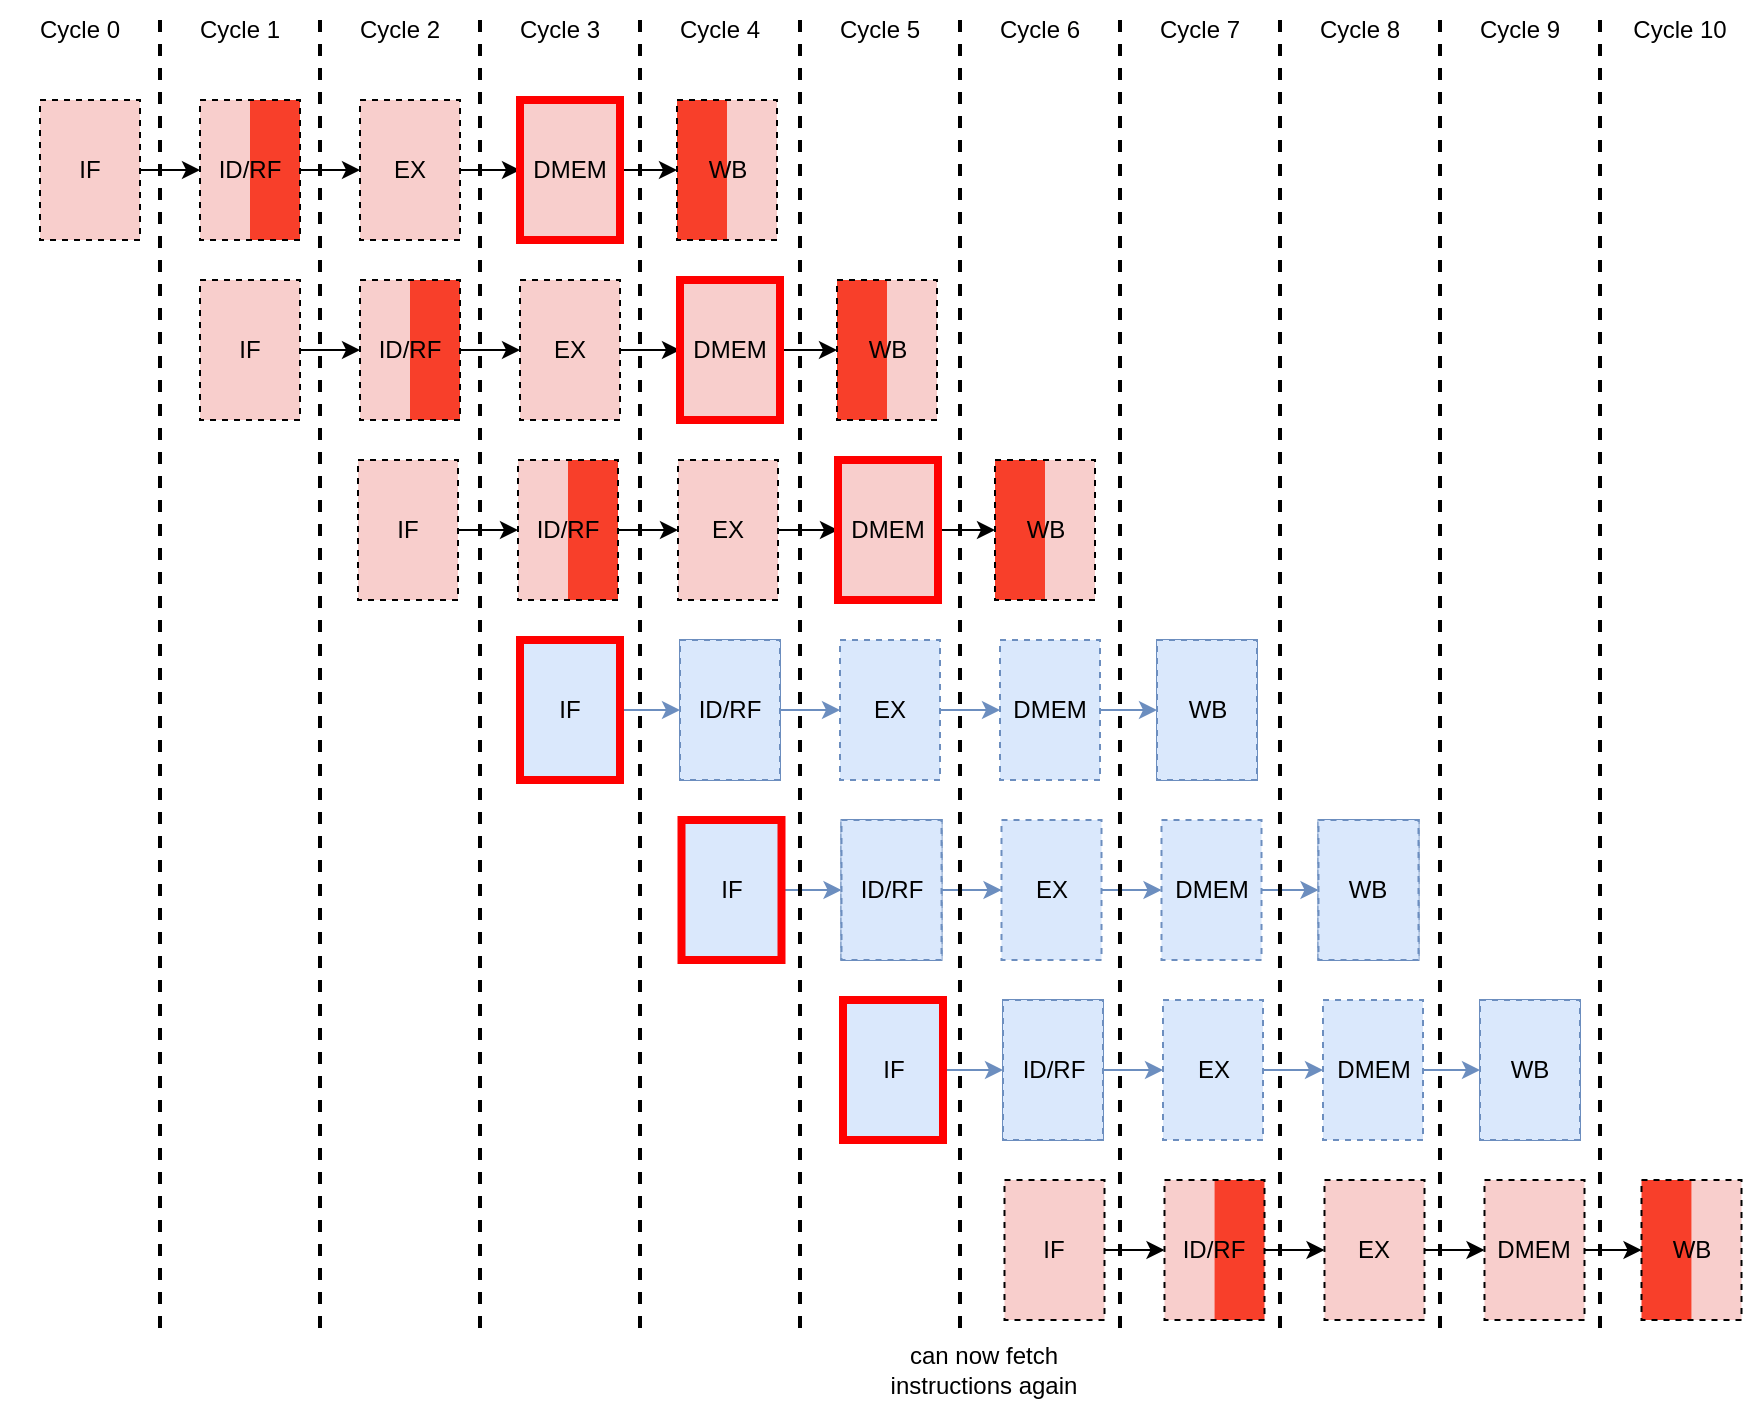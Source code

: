 <mxfile version="20.3.0" type="device"><diagram id="Cvsv8FLiek0N8izIOlki" name="Page-1"><mxGraphModel dx="1548" dy="1431" grid="1" gridSize="10" guides="1" tooltips="1" connect="1" arrows="1" fold="1" page="1" pageScale="1" pageWidth="827" pageHeight="1169" math="0" shadow="0"><root><mxCell id="0"/><mxCell id="1" parent="0"/><mxCell id="_XfR2aBLvwGpbcQNjdmt-6" style="edgeStyle=orthogonalEdgeStyle;rounded=0;orthogonalLoop=1;jettySize=auto;html=1;exitX=1;exitY=0.5;exitDx=0;exitDy=0;entryX=0;entryY=0.5;entryDx=0;entryDy=0;" edge="1" parent="1" source="_XfR2aBLvwGpbcQNjdmt-5" target="_XfR2aBLvwGpbcQNjdmt-8"><mxGeometry relative="1" as="geometry"><mxPoint x="300" y="95" as="sourcePoint"/></mxGeometry></mxCell><mxCell id="_XfR2aBLvwGpbcQNjdmt-7" style="edgeStyle=orthogonalEdgeStyle;rounded=0;orthogonalLoop=1;jettySize=auto;html=1;exitX=1;exitY=0.5;exitDx=0;exitDy=0;entryX=0;entryY=0.5;entryDx=0;entryDy=0;" edge="1" parent="1" source="_XfR2aBLvwGpbcQNjdmt-8" target="_XfR2aBLvwGpbcQNjdmt-12"><mxGeometry relative="1" as="geometry"/></mxCell><mxCell id="_XfR2aBLvwGpbcQNjdmt-8" value="EX" style="rounded=0;whiteSpace=wrap;html=1;dashed=1;fillColor=#f8cecc;strokeColor=#000000;" vertex="1" parent="1"><mxGeometry x="230" y="60" width="50" height="70" as="geometry"/></mxCell><mxCell id="_XfR2aBLvwGpbcQNjdmt-9" style="edgeStyle=orthogonalEdgeStyle;rounded=0;orthogonalLoop=1;jettySize=auto;html=1;exitX=1;exitY=0.5;exitDx=0;exitDy=0;entryX=0;entryY=0.5;entryDx=0;entryDy=0;" edge="1" parent="1" source="_XfR2aBLvwGpbcQNjdmt-10" target="_XfR2aBLvwGpbcQNjdmt-5"><mxGeometry relative="1" as="geometry"/></mxCell><mxCell id="_XfR2aBLvwGpbcQNjdmt-10" value="IF" style="rounded=0;whiteSpace=wrap;html=1;dashed=1;fillColor=#f8cecc;strokeColor=#000000;" vertex="1" parent="1"><mxGeometry x="70" y="60" width="50" height="70" as="geometry"/></mxCell><mxCell id="_XfR2aBLvwGpbcQNjdmt-11" style="edgeStyle=orthogonalEdgeStyle;rounded=0;orthogonalLoop=1;jettySize=auto;html=1;exitX=1;exitY=0.5;exitDx=0;exitDy=0;entryX=0;entryY=0.5;entryDx=0;entryDy=0;" edge="1" parent="1" source="_XfR2aBLvwGpbcQNjdmt-12" target="_XfR2aBLvwGpbcQNjdmt-14"><mxGeometry relative="1" as="geometry"/></mxCell><mxCell id="_XfR2aBLvwGpbcQNjdmt-12" value="DMEM" style="rounded=0;whiteSpace=wrap;html=1;fillColor=#f8cecc;strokeColor=#FF0000;strokeWidth=4;" vertex="1" parent="1"><mxGeometry x="310" y="60" width="50" height="70" as="geometry"/></mxCell><mxCell id="_XfR2aBLvwGpbcQNjdmt-121" value="" style="endArrow=none;dashed=1;html=1;strokeWidth=2;rounded=0;" edge="1" parent="1"><mxGeometry width="50" height="50" relative="1" as="geometry"><mxPoint x="130" y="20" as="sourcePoint"/><mxPoint x="130" y="680" as="targetPoint"/></mxGeometry></mxCell><mxCell id="_XfR2aBLvwGpbcQNjdmt-122" value="" style="group" vertex="1" connectable="0" parent="1"><mxGeometry x="150" y="60" width="50" height="70" as="geometry"/></mxCell><mxCell id="_XfR2aBLvwGpbcQNjdmt-1" value="" style="rounded=0;whiteSpace=wrap;html=1;dashed=1;strokeColor=none;fillColor=#f8cecc;" vertex="1" parent="_XfR2aBLvwGpbcQNjdmt-122"><mxGeometry width="25" height="70" as="geometry"/></mxCell><mxCell id="_XfR2aBLvwGpbcQNjdmt-2" value="" style="rounded=0;whiteSpace=wrap;html=1;dashed=1;strokeColor=none;fillColor=#F83F2A;" vertex="1" parent="_XfR2aBLvwGpbcQNjdmt-122"><mxGeometry x="25" width="25" height="70" as="geometry"/></mxCell><mxCell id="_XfR2aBLvwGpbcQNjdmt-5" value="ID/RF" style="rounded=0;whiteSpace=wrap;html=1;dashed=1;fillColor=none;strokeColor=default;" vertex="1" parent="_XfR2aBLvwGpbcQNjdmt-122"><mxGeometry width="50" height="70" as="geometry"/></mxCell><mxCell id="_XfR2aBLvwGpbcQNjdmt-123" value="" style="endArrow=none;dashed=1;html=1;strokeWidth=2;rounded=0;" edge="1" parent="1"><mxGeometry width="50" height="50" relative="1" as="geometry"><mxPoint x="210" y="20" as="sourcePoint"/><mxPoint x="210" y="680" as="targetPoint"/></mxGeometry></mxCell><mxCell id="_XfR2aBLvwGpbcQNjdmt-124" value="" style="endArrow=none;dashed=1;html=1;strokeWidth=2;rounded=0;" edge="1" parent="1"><mxGeometry width="50" height="50" relative="1" as="geometry"><mxPoint x="290" y="20" as="sourcePoint"/><mxPoint x="290" y="680" as="targetPoint"/></mxGeometry></mxCell><mxCell id="_XfR2aBLvwGpbcQNjdmt-125" value="" style="group" vertex="1" connectable="0" parent="1"><mxGeometry x="388.5" y="60" width="50" height="70" as="geometry"/></mxCell><mxCell id="_XfR2aBLvwGpbcQNjdmt-3" value="" style="rounded=0;whiteSpace=wrap;html=1;dashed=1;strokeColor=none;fillColor=#f8cecc;" vertex="1" parent="_XfR2aBLvwGpbcQNjdmt-125"><mxGeometry x="25" width="25" height="70" as="geometry"/></mxCell><mxCell id="_XfR2aBLvwGpbcQNjdmt-4" value="" style="rounded=0;whiteSpace=wrap;html=1;dashed=1;strokeColor=none;fillColor=#F83F2A;" vertex="1" parent="_XfR2aBLvwGpbcQNjdmt-125"><mxGeometry width="25" height="70" as="geometry"/></mxCell><mxCell id="_XfR2aBLvwGpbcQNjdmt-14" value="WB" style="rounded=0;whiteSpace=wrap;html=1;dashed=1;fillColor=none;strokeColor=default;" vertex="1" parent="_XfR2aBLvwGpbcQNjdmt-125"><mxGeometry width="50" height="70" as="geometry"/></mxCell><mxCell id="_XfR2aBLvwGpbcQNjdmt-126" value="" style="endArrow=none;dashed=1;html=1;strokeWidth=2;rounded=0;" edge="1" parent="1"><mxGeometry width="50" height="50" relative="1" as="geometry"><mxPoint x="370" y="20" as="sourcePoint"/><mxPoint x="370" y="680" as="targetPoint"/></mxGeometry></mxCell><mxCell id="_XfR2aBLvwGpbcQNjdmt-127" style="edgeStyle=orthogonalEdgeStyle;rounded=0;orthogonalLoop=1;jettySize=auto;html=1;exitX=1;exitY=0.5;exitDx=0;exitDy=0;entryX=0;entryY=0.5;entryDx=0;entryDy=0;" edge="1" parent="1" source="_XfR2aBLvwGpbcQNjdmt-137" target="_XfR2aBLvwGpbcQNjdmt-129"><mxGeometry relative="1" as="geometry"><mxPoint x="380" y="185" as="sourcePoint"/></mxGeometry></mxCell><mxCell id="_XfR2aBLvwGpbcQNjdmt-128" style="edgeStyle=orthogonalEdgeStyle;rounded=0;orthogonalLoop=1;jettySize=auto;html=1;exitX=1;exitY=0.5;exitDx=0;exitDy=0;entryX=0;entryY=0.5;entryDx=0;entryDy=0;" edge="1" parent="1" source="_XfR2aBLvwGpbcQNjdmt-129" target="_XfR2aBLvwGpbcQNjdmt-133"><mxGeometry relative="1" as="geometry"/></mxCell><mxCell id="_XfR2aBLvwGpbcQNjdmt-129" value="EX" style="rounded=0;whiteSpace=wrap;html=1;dashed=1;fillColor=#f8cecc;strokeColor=#000000;" vertex="1" parent="1"><mxGeometry x="310" y="150" width="50" height="70" as="geometry"/></mxCell><mxCell id="_XfR2aBLvwGpbcQNjdmt-130" style="edgeStyle=orthogonalEdgeStyle;rounded=0;orthogonalLoop=1;jettySize=auto;html=1;exitX=1;exitY=0.5;exitDx=0;exitDy=0;entryX=0;entryY=0.5;entryDx=0;entryDy=0;" edge="1" parent="1" source="_XfR2aBLvwGpbcQNjdmt-131" target="_XfR2aBLvwGpbcQNjdmt-137"><mxGeometry relative="1" as="geometry"/></mxCell><mxCell id="_XfR2aBLvwGpbcQNjdmt-131" value="IF" style="rounded=0;whiteSpace=wrap;html=1;dashed=1;fillColor=#f8cecc;strokeColor=#000000;" vertex="1" parent="1"><mxGeometry x="150" y="150" width="50" height="70" as="geometry"/></mxCell><mxCell id="_XfR2aBLvwGpbcQNjdmt-132" style="edgeStyle=orthogonalEdgeStyle;rounded=0;orthogonalLoop=1;jettySize=auto;html=1;exitX=1;exitY=0.5;exitDx=0;exitDy=0;entryX=0;entryY=0.5;entryDx=0;entryDy=0;" edge="1" parent="1" source="_XfR2aBLvwGpbcQNjdmt-133" target="_XfR2aBLvwGpbcQNjdmt-141"><mxGeometry relative="1" as="geometry"/></mxCell><mxCell id="_XfR2aBLvwGpbcQNjdmt-133" value="DMEM" style="rounded=0;whiteSpace=wrap;html=1;fillColor=#f8cecc;strokeColor=#FF0000;strokeWidth=4;" vertex="1" parent="1"><mxGeometry x="390" y="150" width="50" height="70" as="geometry"/></mxCell><mxCell id="_XfR2aBLvwGpbcQNjdmt-134" value="" style="group" vertex="1" connectable="0" parent="1"><mxGeometry x="230" y="150" width="50" height="70" as="geometry"/></mxCell><mxCell id="_XfR2aBLvwGpbcQNjdmt-135" value="" style="rounded=0;whiteSpace=wrap;html=1;dashed=1;strokeColor=none;fillColor=#f8cecc;" vertex="1" parent="_XfR2aBLvwGpbcQNjdmt-134"><mxGeometry width="25" height="70" as="geometry"/></mxCell><mxCell id="_XfR2aBLvwGpbcQNjdmt-136" value="" style="rounded=0;whiteSpace=wrap;html=1;dashed=1;strokeColor=none;fillColor=#F83F2A;" vertex="1" parent="_XfR2aBLvwGpbcQNjdmt-134"><mxGeometry x="25" width="25" height="70" as="geometry"/></mxCell><mxCell id="_XfR2aBLvwGpbcQNjdmt-137" value="ID/RF" style="rounded=0;whiteSpace=wrap;html=1;dashed=1;fillColor=none;strokeColor=default;" vertex="1" parent="_XfR2aBLvwGpbcQNjdmt-134"><mxGeometry width="50" height="70" as="geometry"/></mxCell><mxCell id="_XfR2aBLvwGpbcQNjdmt-138" value="" style="group" vertex="1" connectable="0" parent="1"><mxGeometry x="468.5" y="150" width="50" height="70" as="geometry"/></mxCell><mxCell id="_XfR2aBLvwGpbcQNjdmt-139" value="" style="rounded=0;whiteSpace=wrap;html=1;dashed=1;strokeColor=none;fillColor=#f8cecc;" vertex="1" parent="_XfR2aBLvwGpbcQNjdmt-138"><mxGeometry x="25" width="25" height="70" as="geometry"/></mxCell><mxCell id="_XfR2aBLvwGpbcQNjdmt-140" value="" style="rounded=0;whiteSpace=wrap;html=1;dashed=1;strokeColor=none;fillColor=#F83F2A;" vertex="1" parent="_XfR2aBLvwGpbcQNjdmt-138"><mxGeometry width="25" height="70" as="geometry"/></mxCell><mxCell id="_XfR2aBLvwGpbcQNjdmt-141" value="WB" style="rounded=0;whiteSpace=wrap;html=1;dashed=1;fillColor=none;strokeColor=default;" vertex="1" parent="_XfR2aBLvwGpbcQNjdmt-138"><mxGeometry width="50" height="70" as="geometry"/></mxCell><mxCell id="_XfR2aBLvwGpbcQNjdmt-142" style="edgeStyle=orthogonalEdgeStyle;rounded=0;orthogonalLoop=1;jettySize=auto;html=1;exitX=1;exitY=0.5;exitDx=0;exitDy=0;entryX=0;entryY=0.5;entryDx=0;entryDy=0;" edge="1" parent="1" source="_XfR2aBLvwGpbcQNjdmt-152" target="_XfR2aBLvwGpbcQNjdmt-144"><mxGeometry relative="1" as="geometry"><mxPoint x="459" y="275" as="sourcePoint"/></mxGeometry></mxCell><mxCell id="_XfR2aBLvwGpbcQNjdmt-143" style="edgeStyle=orthogonalEdgeStyle;rounded=0;orthogonalLoop=1;jettySize=auto;html=1;exitX=1;exitY=0.5;exitDx=0;exitDy=0;entryX=0;entryY=0.5;entryDx=0;entryDy=0;" edge="1" parent="1" source="_XfR2aBLvwGpbcQNjdmt-144" target="_XfR2aBLvwGpbcQNjdmt-148"><mxGeometry relative="1" as="geometry"/></mxCell><mxCell id="_XfR2aBLvwGpbcQNjdmt-144" value="EX" style="rounded=0;whiteSpace=wrap;html=1;dashed=1;fillColor=#f8cecc;strokeColor=#000000;" vertex="1" parent="1"><mxGeometry x="389" y="240" width="50" height="70" as="geometry"/></mxCell><mxCell id="_XfR2aBLvwGpbcQNjdmt-145" style="edgeStyle=orthogonalEdgeStyle;rounded=0;orthogonalLoop=1;jettySize=auto;html=1;exitX=1;exitY=0.5;exitDx=0;exitDy=0;entryX=0;entryY=0.5;entryDx=0;entryDy=0;" edge="1" parent="1" source="_XfR2aBLvwGpbcQNjdmt-146" target="_XfR2aBLvwGpbcQNjdmt-152"><mxGeometry relative="1" as="geometry"/></mxCell><mxCell id="_XfR2aBLvwGpbcQNjdmt-146" value="IF" style="rounded=0;whiteSpace=wrap;html=1;dashed=1;fillColor=#f8cecc;strokeColor=#000000;" vertex="1" parent="1"><mxGeometry x="229" y="240" width="50" height="70" as="geometry"/></mxCell><mxCell id="_XfR2aBLvwGpbcQNjdmt-147" style="edgeStyle=orthogonalEdgeStyle;rounded=0;orthogonalLoop=1;jettySize=auto;html=1;exitX=1;exitY=0.5;exitDx=0;exitDy=0;entryX=0;entryY=0.5;entryDx=0;entryDy=0;" edge="1" parent="1" source="_XfR2aBLvwGpbcQNjdmt-148" target="_XfR2aBLvwGpbcQNjdmt-156"><mxGeometry relative="1" as="geometry"/></mxCell><mxCell id="_XfR2aBLvwGpbcQNjdmt-148" value="DMEM" style="rounded=0;whiteSpace=wrap;html=1;fillColor=#f8cecc;strokeColor=#FF0000;strokeWidth=4;" vertex="1" parent="1"><mxGeometry x="469" y="240" width="50" height="70" as="geometry"/></mxCell><mxCell id="_XfR2aBLvwGpbcQNjdmt-149" value="" style="group" vertex="1" connectable="0" parent="1"><mxGeometry x="309" y="240" width="50" height="70" as="geometry"/></mxCell><mxCell id="_XfR2aBLvwGpbcQNjdmt-150" value="" style="rounded=0;whiteSpace=wrap;html=1;dashed=1;strokeColor=none;fillColor=#f8cecc;" vertex="1" parent="_XfR2aBLvwGpbcQNjdmt-149"><mxGeometry width="25" height="70" as="geometry"/></mxCell><mxCell id="_XfR2aBLvwGpbcQNjdmt-151" value="" style="rounded=0;whiteSpace=wrap;html=1;dashed=1;strokeColor=none;fillColor=#F83F2A;" vertex="1" parent="_XfR2aBLvwGpbcQNjdmt-149"><mxGeometry x="25" width="25" height="70" as="geometry"/></mxCell><mxCell id="_XfR2aBLvwGpbcQNjdmt-152" value="ID/RF" style="rounded=0;whiteSpace=wrap;html=1;dashed=1;fillColor=none;strokeColor=default;" vertex="1" parent="_XfR2aBLvwGpbcQNjdmt-149"><mxGeometry width="50" height="70" as="geometry"/></mxCell><mxCell id="_XfR2aBLvwGpbcQNjdmt-153" value="" style="group" vertex="1" connectable="0" parent="1"><mxGeometry x="547.5" y="240" width="50" height="70" as="geometry"/></mxCell><mxCell id="_XfR2aBLvwGpbcQNjdmt-154" value="" style="rounded=0;whiteSpace=wrap;html=1;dashed=1;strokeColor=none;fillColor=#f8cecc;" vertex="1" parent="_XfR2aBLvwGpbcQNjdmt-153"><mxGeometry x="25" width="25" height="70" as="geometry"/></mxCell><mxCell id="_XfR2aBLvwGpbcQNjdmt-155" value="" style="rounded=0;whiteSpace=wrap;html=1;dashed=1;strokeColor=none;fillColor=#F83F2A;" vertex="1" parent="_XfR2aBLvwGpbcQNjdmt-153"><mxGeometry width="25" height="70" as="geometry"/></mxCell><mxCell id="_XfR2aBLvwGpbcQNjdmt-156" value="WB" style="rounded=0;whiteSpace=wrap;html=1;dashed=1;fillColor=none;strokeColor=default;" vertex="1" parent="_XfR2aBLvwGpbcQNjdmt-153"><mxGeometry width="50" height="70" as="geometry"/></mxCell><mxCell id="_XfR2aBLvwGpbcQNjdmt-157" style="edgeStyle=orthogonalEdgeStyle;rounded=0;orthogonalLoop=1;jettySize=auto;html=1;exitX=1;exitY=0.5;exitDx=0;exitDy=0;entryX=0;entryY=0.5;entryDx=0;entryDy=0;fillColor=#dae8fc;strokeColor=#6c8ebf;" edge="1" parent="1" source="_XfR2aBLvwGpbcQNjdmt-167" target="_XfR2aBLvwGpbcQNjdmt-159"><mxGeometry relative="1" as="geometry"><mxPoint x="540" y="365" as="sourcePoint"/></mxGeometry></mxCell><mxCell id="_XfR2aBLvwGpbcQNjdmt-158" style="edgeStyle=orthogonalEdgeStyle;rounded=0;orthogonalLoop=1;jettySize=auto;html=1;exitX=1;exitY=0.5;exitDx=0;exitDy=0;entryX=0;entryY=0.5;entryDx=0;entryDy=0;fillColor=#dae8fc;strokeColor=#6c8ebf;" edge="1" parent="1" source="_XfR2aBLvwGpbcQNjdmt-159" target="_XfR2aBLvwGpbcQNjdmt-163"><mxGeometry relative="1" as="geometry"/></mxCell><mxCell id="_XfR2aBLvwGpbcQNjdmt-159" value="EX" style="rounded=0;whiteSpace=wrap;html=1;dashed=1;fillColor=#dae8fc;strokeColor=#6c8ebf;" vertex="1" parent="1"><mxGeometry x="470" y="330" width="50" height="70" as="geometry"/></mxCell><mxCell id="_XfR2aBLvwGpbcQNjdmt-160" style="edgeStyle=orthogonalEdgeStyle;rounded=0;orthogonalLoop=1;jettySize=auto;html=1;exitX=1;exitY=0.5;exitDx=0;exitDy=0;entryX=0;entryY=0.5;entryDx=0;entryDy=0;fillColor=#dae8fc;strokeColor=#6c8ebf;" edge="1" parent="1" source="_XfR2aBLvwGpbcQNjdmt-161" target="_XfR2aBLvwGpbcQNjdmt-167"><mxGeometry relative="1" as="geometry"/></mxCell><mxCell id="_XfR2aBLvwGpbcQNjdmt-161" value="IF" style="rounded=0;whiteSpace=wrap;html=1;fillColor=#dae8fc;strokeColor=#FF0000;strokeWidth=4;" vertex="1" parent="1"><mxGeometry x="310" y="330" width="50" height="70" as="geometry"/></mxCell><mxCell id="_XfR2aBLvwGpbcQNjdmt-162" style="edgeStyle=orthogonalEdgeStyle;rounded=0;orthogonalLoop=1;jettySize=auto;html=1;exitX=1;exitY=0.5;exitDx=0;exitDy=0;entryX=0;entryY=0.5;entryDx=0;entryDy=0;fillColor=#dae8fc;strokeColor=#6c8ebf;" edge="1" parent="1" source="_XfR2aBLvwGpbcQNjdmt-163" target="_XfR2aBLvwGpbcQNjdmt-171"><mxGeometry relative="1" as="geometry"/></mxCell><mxCell id="_XfR2aBLvwGpbcQNjdmt-163" value="DMEM" style="rounded=0;whiteSpace=wrap;html=1;dashed=1;fillColor=#dae8fc;strokeColor=#6c8ebf;" vertex="1" parent="1"><mxGeometry x="550" y="330" width="50" height="70" as="geometry"/></mxCell><mxCell id="_XfR2aBLvwGpbcQNjdmt-164" value="" style="group;fillColor=#dae8fc;strokeColor=#6c8ebf;" vertex="1" connectable="0" parent="1"><mxGeometry x="390" y="330" width="50" height="70" as="geometry"/></mxCell><mxCell id="_XfR2aBLvwGpbcQNjdmt-165" value="" style="rounded=0;whiteSpace=wrap;html=1;dashed=1;strokeColor=#6c8ebf;fillColor=#dae8fc;" vertex="1" parent="_XfR2aBLvwGpbcQNjdmt-164"><mxGeometry width="25" height="70" as="geometry"/></mxCell><mxCell id="_XfR2aBLvwGpbcQNjdmt-166" value="" style="rounded=0;whiteSpace=wrap;html=1;dashed=1;strokeColor=#6c8ebf;fillColor=#dae8fc;" vertex="1" parent="_XfR2aBLvwGpbcQNjdmt-164"><mxGeometry x="25" width="25" height="70" as="geometry"/></mxCell><mxCell id="_XfR2aBLvwGpbcQNjdmt-167" value="ID/RF" style="rounded=0;whiteSpace=wrap;html=1;dashed=1;fillColor=#dae8fc;strokeColor=#6c8ebf;" vertex="1" parent="_XfR2aBLvwGpbcQNjdmt-164"><mxGeometry width="50" height="70" as="geometry"/></mxCell><mxCell id="_XfR2aBLvwGpbcQNjdmt-168" value="" style="group;fillColor=#dae8fc;strokeColor=#6c8ebf;" vertex="1" connectable="0" parent="1"><mxGeometry x="628.5" y="330" width="50" height="70" as="geometry"/></mxCell><mxCell id="_XfR2aBLvwGpbcQNjdmt-169" value="" style="rounded=0;whiteSpace=wrap;html=1;dashed=1;strokeColor=#6c8ebf;fillColor=#dae8fc;" vertex="1" parent="_XfR2aBLvwGpbcQNjdmt-168"><mxGeometry x="25" width="25" height="70" as="geometry"/></mxCell><mxCell id="_XfR2aBLvwGpbcQNjdmt-170" value="" style="rounded=0;whiteSpace=wrap;html=1;dashed=1;strokeColor=#6c8ebf;fillColor=#dae8fc;" vertex="1" parent="_XfR2aBLvwGpbcQNjdmt-168"><mxGeometry width="25" height="70" as="geometry"/></mxCell><mxCell id="_XfR2aBLvwGpbcQNjdmt-171" value="WB" style="rounded=0;whiteSpace=wrap;html=1;dashed=1;fillColor=#dae8fc;strokeColor=#6c8ebf;" vertex="1" parent="_XfR2aBLvwGpbcQNjdmt-168"><mxGeometry width="50" height="70" as="geometry"/></mxCell><mxCell id="_XfR2aBLvwGpbcQNjdmt-172" style="edgeStyle=orthogonalEdgeStyle;rounded=0;orthogonalLoop=1;jettySize=auto;html=1;exitX=1;exitY=0.5;exitDx=0;exitDy=0;entryX=0;entryY=0.5;entryDx=0;entryDy=0;fillColor=#dae8fc;strokeColor=#6c8ebf;" edge="1" parent="1" source="_XfR2aBLvwGpbcQNjdmt-182" target="_XfR2aBLvwGpbcQNjdmt-174"><mxGeometry relative="1" as="geometry"><mxPoint x="620.75" y="455" as="sourcePoint"/></mxGeometry></mxCell><mxCell id="_XfR2aBLvwGpbcQNjdmt-173" style="edgeStyle=orthogonalEdgeStyle;rounded=0;orthogonalLoop=1;jettySize=auto;html=1;exitX=1;exitY=0.5;exitDx=0;exitDy=0;entryX=0;entryY=0.5;entryDx=0;entryDy=0;fillColor=#dae8fc;strokeColor=#6c8ebf;" edge="1" parent="1" source="_XfR2aBLvwGpbcQNjdmt-174" target="_XfR2aBLvwGpbcQNjdmt-178"><mxGeometry relative="1" as="geometry"/></mxCell><mxCell id="_XfR2aBLvwGpbcQNjdmt-174" value="EX" style="rounded=0;whiteSpace=wrap;html=1;dashed=1;fillColor=#dae8fc;strokeColor=#6c8ebf;" vertex="1" parent="1"><mxGeometry x="550.75" y="420" width="50" height="70" as="geometry"/></mxCell><mxCell id="_XfR2aBLvwGpbcQNjdmt-175" style="edgeStyle=orthogonalEdgeStyle;rounded=0;orthogonalLoop=1;jettySize=auto;html=1;exitX=1;exitY=0.5;exitDx=0;exitDy=0;entryX=0;entryY=0.5;entryDx=0;entryDy=0;fillColor=#dae8fc;strokeColor=#6c8ebf;" edge="1" parent="1" source="_XfR2aBLvwGpbcQNjdmt-176" target="_XfR2aBLvwGpbcQNjdmt-182"><mxGeometry relative="1" as="geometry"/></mxCell><mxCell id="_XfR2aBLvwGpbcQNjdmt-176" value="IF" style="rounded=0;whiteSpace=wrap;html=1;fillColor=#dae8fc;strokeColor=#FF0000;strokeWidth=4;" vertex="1" parent="1"><mxGeometry x="390.75" y="420" width="50" height="70" as="geometry"/></mxCell><mxCell id="_XfR2aBLvwGpbcQNjdmt-177" style="edgeStyle=orthogonalEdgeStyle;rounded=0;orthogonalLoop=1;jettySize=auto;html=1;exitX=1;exitY=0.5;exitDx=0;exitDy=0;entryX=0;entryY=0.5;entryDx=0;entryDy=0;fillColor=#dae8fc;strokeColor=#6c8ebf;" edge="1" parent="1" source="_XfR2aBLvwGpbcQNjdmt-178" target="_XfR2aBLvwGpbcQNjdmt-186"><mxGeometry relative="1" as="geometry"/></mxCell><mxCell id="_XfR2aBLvwGpbcQNjdmt-178" value="DMEM" style="rounded=0;whiteSpace=wrap;html=1;dashed=1;fillColor=#dae8fc;strokeColor=#6c8ebf;" vertex="1" parent="1"><mxGeometry x="630.75" y="420" width="50" height="70" as="geometry"/></mxCell><mxCell id="_XfR2aBLvwGpbcQNjdmt-179" value="" style="group;fillColor=#dae8fc;strokeColor=#6c8ebf;" vertex="1" connectable="0" parent="1"><mxGeometry x="470.75" y="420" width="50" height="70" as="geometry"/></mxCell><mxCell id="_XfR2aBLvwGpbcQNjdmt-180" value="" style="rounded=0;whiteSpace=wrap;html=1;dashed=1;strokeColor=#6c8ebf;fillColor=#dae8fc;" vertex="1" parent="_XfR2aBLvwGpbcQNjdmt-179"><mxGeometry width="25" height="70" as="geometry"/></mxCell><mxCell id="_XfR2aBLvwGpbcQNjdmt-181" value="" style="rounded=0;whiteSpace=wrap;html=1;dashed=1;strokeColor=#6c8ebf;fillColor=#dae8fc;" vertex="1" parent="_XfR2aBLvwGpbcQNjdmt-179"><mxGeometry x="25" width="25" height="70" as="geometry"/></mxCell><mxCell id="_XfR2aBLvwGpbcQNjdmt-182" value="ID/RF" style="rounded=0;whiteSpace=wrap;html=1;dashed=1;fillColor=#dae8fc;strokeColor=#6c8ebf;" vertex="1" parent="_XfR2aBLvwGpbcQNjdmt-179"><mxGeometry width="50" height="70" as="geometry"/></mxCell><mxCell id="_XfR2aBLvwGpbcQNjdmt-183" value="" style="group;fillColor=#dae8fc;strokeColor=#6c8ebf;" vertex="1" connectable="0" parent="1"><mxGeometry x="709.25" y="420" width="50" height="70" as="geometry"/></mxCell><mxCell id="_XfR2aBLvwGpbcQNjdmt-184" value="" style="rounded=0;whiteSpace=wrap;html=1;dashed=1;strokeColor=#6c8ebf;fillColor=#dae8fc;" vertex="1" parent="_XfR2aBLvwGpbcQNjdmt-183"><mxGeometry x="25" width="25" height="70" as="geometry"/></mxCell><mxCell id="_XfR2aBLvwGpbcQNjdmt-185" value="" style="rounded=0;whiteSpace=wrap;html=1;dashed=1;strokeColor=#6c8ebf;fillColor=#dae8fc;" vertex="1" parent="_XfR2aBLvwGpbcQNjdmt-183"><mxGeometry width="25" height="70" as="geometry"/></mxCell><mxCell id="_XfR2aBLvwGpbcQNjdmt-186" value="WB" style="rounded=0;whiteSpace=wrap;html=1;dashed=1;fillColor=#dae8fc;strokeColor=#6c8ebf;" vertex="1" parent="_XfR2aBLvwGpbcQNjdmt-183"><mxGeometry width="50" height="70" as="geometry"/></mxCell><mxCell id="_XfR2aBLvwGpbcQNjdmt-187" style="edgeStyle=orthogonalEdgeStyle;rounded=0;orthogonalLoop=1;jettySize=auto;html=1;exitX=1;exitY=0.5;exitDx=0;exitDy=0;entryX=0;entryY=0.5;entryDx=0;entryDy=0;fillColor=#dae8fc;strokeColor=#6c8ebf;" edge="1" parent="1" source="_XfR2aBLvwGpbcQNjdmt-197" target="_XfR2aBLvwGpbcQNjdmt-189"><mxGeometry relative="1" as="geometry"><mxPoint x="701.5" y="545" as="sourcePoint"/></mxGeometry></mxCell><mxCell id="_XfR2aBLvwGpbcQNjdmt-188" style="edgeStyle=orthogonalEdgeStyle;rounded=0;orthogonalLoop=1;jettySize=auto;html=1;exitX=1;exitY=0.5;exitDx=0;exitDy=0;entryX=0;entryY=0.5;entryDx=0;entryDy=0;fillColor=#dae8fc;strokeColor=#6c8ebf;" edge="1" parent="1" source="_XfR2aBLvwGpbcQNjdmt-189" target="_XfR2aBLvwGpbcQNjdmt-193"><mxGeometry relative="1" as="geometry"/></mxCell><mxCell id="_XfR2aBLvwGpbcQNjdmt-189" value="EX" style="rounded=0;whiteSpace=wrap;html=1;dashed=1;fillColor=#dae8fc;strokeColor=#6c8ebf;" vertex="1" parent="1"><mxGeometry x="631.5" y="510" width="50" height="70" as="geometry"/></mxCell><mxCell id="_XfR2aBLvwGpbcQNjdmt-190" style="edgeStyle=orthogonalEdgeStyle;rounded=0;orthogonalLoop=1;jettySize=auto;html=1;exitX=1;exitY=0.5;exitDx=0;exitDy=0;entryX=0;entryY=0.5;entryDx=0;entryDy=0;fillColor=#dae8fc;strokeColor=#6c8ebf;" edge="1" parent="1" source="_XfR2aBLvwGpbcQNjdmt-191" target="_XfR2aBLvwGpbcQNjdmt-197"><mxGeometry relative="1" as="geometry"/></mxCell><mxCell id="_XfR2aBLvwGpbcQNjdmt-191" value="IF" style="rounded=0;whiteSpace=wrap;html=1;fillColor=#dae8fc;strokeColor=#FF0000;strokeWidth=4;" vertex="1" parent="1"><mxGeometry x="471.5" y="510" width="50" height="70" as="geometry"/></mxCell><mxCell id="_XfR2aBLvwGpbcQNjdmt-192" style="edgeStyle=orthogonalEdgeStyle;rounded=0;orthogonalLoop=1;jettySize=auto;html=1;exitX=1;exitY=0.5;exitDx=0;exitDy=0;entryX=0;entryY=0.5;entryDx=0;entryDy=0;fillColor=#dae8fc;strokeColor=#6c8ebf;" edge="1" parent="1" source="_XfR2aBLvwGpbcQNjdmt-193" target="_XfR2aBLvwGpbcQNjdmt-201"><mxGeometry relative="1" as="geometry"/></mxCell><mxCell id="_XfR2aBLvwGpbcQNjdmt-193" value="DMEM" style="rounded=0;whiteSpace=wrap;html=1;dashed=1;fillColor=#dae8fc;strokeColor=#6c8ebf;" vertex="1" parent="1"><mxGeometry x="711.5" y="510" width="50" height="70" as="geometry"/></mxCell><mxCell id="_XfR2aBLvwGpbcQNjdmt-194" value="" style="group;fillColor=#dae8fc;strokeColor=#6c8ebf;" vertex="1" connectable="0" parent="1"><mxGeometry x="551.5" y="510" width="50" height="70" as="geometry"/></mxCell><mxCell id="_XfR2aBLvwGpbcQNjdmt-195" value="" style="rounded=0;whiteSpace=wrap;html=1;dashed=1;strokeColor=#6c8ebf;fillColor=#dae8fc;" vertex="1" parent="_XfR2aBLvwGpbcQNjdmt-194"><mxGeometry width="25" height="70" as="geometry"/></mxCell><mxCell id="_XfR2aBLvwGpbcQNjdmt-196" value="" style="rounded=0;whiteSpace=wrap;html=1;dashed=1;strokeColor=#6c8ebf;fillColor=#dae8fc;" vertex="1" parent="_XfR2aBLvwGpbcQNjdmt-194"><mxGeometry x="25" width="25" height="70" as="geometry"/></mxCell><mxCell id="_XfR2aBLvwGpbcQNjdmt-197" value="ID/RF" style="rounded=0;whiteSpace=wrap;html=1;dashed=1;fillColor=#dae8fc;strokeColor=#6c8ebf;" vertex="1" parent="_XfR2aBLvwGpbcQNjdmt-194"><mxGeometry width="50" height="70" as="geometry"/></mxCell><mxCell id="_XfR2aBLvwGpbcQNjdmt-198" value="" style="group;fillColor=#dae8fc;strokeColor=#6c8ebf;" vertex="1" connectable="0" parent="1"><mxGeometry x="790" y="510" width="50" height="70" as="geometry"/></mxCell><mxCell id="_XfR2aBLvwGpbcQNjdmt-199" value="" style="rounded=0;whiteSpace=wrap;html=1;dashed=1;strokeColor=#6c8ebf;fillColor=#dae8fc;" vertex="1" parent="_XfR2aBLvwGpbcQNjdmt-198"><mxGeometry x="25" width="25" height="70" as="geometry"/></mxCell><mxCell id="_XfR2aBLvwGpbcQNjdmt-200" value="" style="rounded=0;whiteSpace=wrap;html=1;dashed=1;strokeColor=#6c8ebf;fillColor=#dae8fc;" vertex="1" parent="_XfR2aBLvwGpbcQNjdmt-198"><mxGeometry width="25" height="70" as="geometry"/></mxCell><mxCell id="_XfR2aBLvwGpbcQNjdmt-201" value="WB" style="rounded=0;whiteSpace=wrap;html=1;dashed=1;fillColor=#dae8fc;strokeColor=#6c8ebf;" vertex="1" parent="_XfR2aBLvwGpbcQNjdmt-198"><mxGeometry width="50" height="70" as="geometry"/></mxCell><mxCell id="_XfR2aBLvwGpbcQNjdmt-217" style="edgeStyle=orthogonalEdgeStyle;rounded=0;orthogonalLoop=1;jettySize=auto;html=1;exitX=1;exitY=0.5;exitDx=0;exitDy=0;entryX=0;entryY=0.5;entryDx=0;entryDy=0;" edge="1" parent="1" source="_XfR2aBLvwGpbcQNjdmt-227" target="_XfR2aBLvwGpbcQNjdmt-219"><mxGeometry relative="1" as="geometry"><mxPoint x="782.25" y="635" as="sourcePoint"/></mxGeometry></mxCell><mxCell id="_XfR2aBLvwGpbcQNjdmt-218" style="edgeStyle=orthogonalEdgeStyle;rounded=0;orthogonalLoop=1;jettySize=auto;html=1;exitX=1;exitY=0.5;exitDx=0;exitDy=0;entryX=0;entryY=0.5;entryDx=0;entryDy=0;" edge="1" parent="1" source="_XfR2aBLvwGpbcQNjdmt-219" target="_XfR2aBLvwGpbcQNjdmt-223"><mxGeometry relative="1" as="geometry"/></mxCell><mxCell id="_XfR2aBLvwGpbcQNjdmt-219" value="EX" style="rounded=0;whiteSpace=wrap;html=1;dashed=1;fillColor=#f8cecc;strokeColor=#000000;" vertex="1" parent="1"><mxGeometry x="712.25" y="600" width="50" height="70" as="geometry"/></mxCell><mxCell id="_XfR2aBLvwGpbcQNjdmt-220" style="edgeStyle=orthogonalEdgeStyle;rounded=0;orthogonalLoop=1;jettySize=auto;html=1;exitX=1;exitY=0.5;exitDx=0;exitDy=0;entryX=0;entryY=0.5;entryDx=0;entryDy=0;" edge="1" parent="1" source="_XfR2aBLvwGpbcQNjdmt-221" target="_XfR2aBLvwGpbcQNjdmt-227"><mxGeometry relative="1" as="geometry"/></mxCell><mxCell id="_XfR2aBLvwGpbcQNjdmt-221" value="IF" style="rounded=0;whiteSpace=wrap;html=1;dashed=1;fillColor=#f8cecc;strokeColor=#000000;" vertex="1" parent="1"><mxGeometry x="552.25" y="600" width="50" height="70" as="geometry"/></mxCell><mxCell id="_XfR2aBLvwGpbcQNjdmt-222" style="edgeStyle=orthogonalEdgeStyle;rounded=0;orthogonalLoop=1;jettySize=auto;html=1;exitX=1;exitY=0.5;exitDx=0;exitDy=0;entryX=0;entryY=0.5;entryDx=0;entryDy=0;" edge="1" parent="1" source="_XfR2aBLvwGpbcQNjdmt-223" target="_XfR2aBLvwGpbcQNjdmt-231"><mxGeometry relative="1" as="geometry"/></mxCell><mxCell id="_XfR2aBLvwGpbcQNjdmt-223" value="DMEM" style="rounded=0;whiteSpace=wrap;html=1;dashed=1;fillColor=#f8cecc;strokeColor=#000000;" vertex="1" parent="1"><mxGeometry x="792.25" y="600" width="50" height="70" as="geometry"/></mxCell><mxCell id="_XfR2aBLvwGpbcQNjdmt-224" value="" style="group" vertex="1" connectable="0" parent="1"><mxGeometry x="632.25" y="600" width="50" height="70" as="geometry"/></mxCell><mxCell id="_XfR2aBLvwGpbcQNjdmt-225" value="" style="rounded=0;whiteSpace=wrap;html=1;dashed=1;strokeColor=none;fillColor=#f8cecc;" vertex="1" parent="_XfR2aBLvwGpbcQNjdmt-224"><mxGeometry width="25" height="70" as="geometry"/></mxCell><mxCell id="_XfR2aBLvwGpbcQNjdmt-226" value="" style="rounded=0;whiteSpace=wrap;html=1;dashed=1;strokeColor=none;fillColor=#F83F2A;" vertex="1" parent="_XfR2aBLvwGpbcQNjdmt-224"><mxGeometry x="25" width="25" height="70" as="geometry"/></mxCell><mxCell id="_XfR2aBLvwGpbcQNjdmt-227" value="ID/RF" style="rounded=0;whiteSpace=wrap;html=1;dashed=1;fillColor=none;strokeColor=default;" vertex="1" parent="_XfR2aBLvwGpbcQNjdmt-224"><mxGeometry width="50" height="70" as="geometry"/></mxCell><mxCell id="_XfR2aBLvwGpbcQNjdmt-228" value="" style="group" vertex="1" connectable="0" parent="1"><mxGeometry x="870.75" y="600" width="50" height="70" as="geometry"/></mxCell><mxCell id="_XfR2aBLvwGpbcQNjdmt-229" value="" style="rounded=0;whiteSpace=wrap;html=1;dashed=1;strokeColor=none;fillColor=#f8cecc;" vertex="1" parent="_XfR2aBLvwGpbcQNjdmt-228"><mxGeometry x="25" width="25" height="70" as="geometry"/></mxCell><mxCell id="_XfR2aBLvwGpbcQNjdmt-230" value="" style="rounded=0;whiteSpace=wrap;html=1;dashed=1;strokeColor=none;fillColor=#F83F2A;" vertex="1" parent="_XfR2aBLvwGpbcQNjdmt-228"><mxGeometry width="25" height="70" as="geometry"/></mxCell><mxCell id="_XfR2aBLvwGpbcQNjdmt-231" value="WB" style="rounded=0;whiteSpace=wrap;html=1;dashed=1;fillColor=none;strokeColor=default;" vertex="1" parent="_XfR2aBLvwGpbcQNjdmt-228"><mxGeometry width="50" height="70" as="geometry"/></mxCell><mxCell id="_XfR2aBLvwGpbcQNjdmt-232" value="" style="endArrow=none;dashed=1;html=1;strokeWidth=2;rounded=0;" edge="1" parent="1"><mxGeometry width="50" height="50" relative="1" as="geometry"><mxPoint x="450" y="20" as="sourcePoint"/><mxPoint x="450" y="680" as="targetPoint"/></mxGeometry></mxCell><mxCell id="_XfR2aBLvwGpbcQNjdmt-233" value="" style="endArrow=none;dashed=1;html=1;strokeWidth=2;rounded=0;" edge="1" parent="1"><mxGeometry width="50" height="50" relative="1" as="geometry"><mxPoint x="530" y="20" as="sourcePoint"/><mxPoint x="530" y="680" as="targetPoint"/></mxGeometry></mxCell><mxCell id="_XfR2aBLvwGpbcQNjdmt-234" value="" style="endArrow=none;dashed=1;html=1;strokeWidth=2;rounded=0;" edge="1" parent="1"><mxGeometry width="50" height="50" relative="1" as="geometry"><mxPoint x="610" y="20" as="sourcePoint"/><mxPoint x="610" y="680" as="targetPoint"/></mxGeometry></mxCell><mxCell id="_XfR2aBLvwGpbcQNjdmt-235" value="" style="endArrow=none;dashed=1;html=1;strokeWidth=2;rounded=0;" edge="1" parent="1"><mxGeometry width="50" height="50" relative="1" as="geometry"><mxPoint x="690" y="20" as="sourcePoint"/><mxPoint x="690" y="680" as="targetPoint"/></mxGeometry></mxCell><mxCell id="_XfR2aBLvwGpbcQNjdmt-236" value="" style="endArrow=none;dashed=1;html=1;strokeWidth=2;rounded=0;" edge="1" parent="1"><mxGeometry width="50" height="50" relative="1" as="geometry"><mxPoint x="770.0" y="20" as="sourcePoint"/><mxPoint x="770" y="680" as="targetPoint"/></mxGeometry></mxCell><mxCell id="_XfR2aBLvwGpbcQNjdmt-237" value="" style="endArrow=none;dashed=1;html=1;strokeWidth=2;rounded=0;" edge="1" parent="1"><mxGeometry width="50" height="50" relative="1" as="geometry"><mxPoint x="850.0" y="20" as="sourcePoint"/><mxPoint x="850" y="680" as="targetPoint"/></mxGeometry></mxCell><mxCell id="_XfR2aBLvwGpbcQNjdmt-238" value="Cycle 1" style="text;html=1;strokeColor=none;fillColor=none;align=center;verticalAlign=middle;whiteSpace=wrap;rounded=0;strokeWidth=4;" vertex="1" parent="1"><mxGeometry x="130" y="10" width="80" height="30" as="geometry"/></mxCell><mxCell id="_XfR2aBLvwGpbcQNjdmt-239" value="Cycle 0" style="text;html=1;strokeColor=none;fillColor=none;align=center;verticalAlign=middle;whiteSpace=wrap;rounded=0;strokeWidth=4;" vertex="1" parent="1"><mxGeometry x="50" y="10" width="80" height="30" as="geometry"/></mxCell><mxCell id="_XfR2aBLvwGpbcQNjdmt-240" value="Cycle 2" style="text;html=1;strokeColor=none;fillColor=none;align=center;verticalAlign=middle;whiteSpace=wrap;rounded=0;strokeWidth=4;" vertex="1" parent="1"><mxGeometry x="210" y="10" width="80" height="30" as="geometry"/></mxCell><mxCell id="_XfR2aBLvwGpbcQNjdmt-241" value="Cycle 3" style="text;html=1;strokeColor=none;fillColor=none;align=center;verticalAlign=middle;whiteSpace=wrap;rounded=0;strokeWidth=4;" vertex="1" parent="1"><mxGeometry x="290" y="10" width="80" height="30" as="geometry"/></mxCell><mxCell id="_XfR2aBLvwGpbcQNjdmt-242" value="Cycle 4" style="text;html=1;strokeColor=none;fillColor=none;align=center;verticalAlign=middle;whiteSpace=wrap;rounded=0;strokeWidth=4;" vertex="1" parent="1"><mxGeometry x="370" y="10" width="80" height="30" as="geometry"/></mxCell><mxCell id="_XfR2aBLvwGpbcQNjdmt-243" value="Cycle 5" style="text;html=1;strokeColor=none;fillColor=none;align=center;verticalAlign=middle;whiteSpace=wrap;rounded=0;strokeWidth=4;" vertex="1" parent="1"><mxGeometry x="450" y="10" width="80" height="30" as="geometry"/></mxCell><mxCell id="_XfR2aBLvwGpbcQNjdmt-244" value="Cycle 6" style="text;html=1;strokeColor=none;fillColor=none;align=center;verticalAlign=middle;whiteSpace=wrap;rounded=0;strokeWidth=4;" vertex="1" parent="1"><mxGeometry x="530" y="10" width="80" height="30" as="geometry"/></mxCell><mxCell id="_XfR2aBLvwGpbcQNjdmt-245" value="Cycle 7" style="text;html=1;strokeColor=none;fillColor=none;align=center;verticalAlign=middle;whiteSpace=wrap;rounded=0;strokeWidth=4;" vertex="1" parent="1"><mxGeometry x="610" y="10" width="80" height="30" as="geometry"/></mxCell><mxCell id="_XfR2aBLvwGpbcQNjdmt-246" value="Cycle 8" style="text;html=1;strokeColor=none;fillColor=none;align=center;verticalAlign=middle;whiteSpace=wrap;rounded=0;strokeWidth=4;" vertex="1" parent="1"><mxGeometry x="690" y="10" width="80" height="30" as="geometry"/></mxCell><mxCell id="_XfR2aBLvwGpbcQNjdmt-247" value="Cycle 9" style="text;html=1;strokeColor=none;fillColor=none;align=center;verticalAlign=middle;whiteSpace=wrap;rounded=0;strokeWidth=4;" vertex="1" parent="1"><mxGeometry x="770" y="10" width="80" height="30" as="geometry"/></mxCell><mxCell id="_XfR2aBLvwGpbcQNjdmt-248" value="Cycle 10" style="text;html=1;strokeColor=none;fillColor=none;align=center;verticalAlign=middle;whiteSpace=wrap;rounded=0;strokeWidth=4;" vertex="1" parent="1"><mxGeometry x="850" y="10" width="80" height="30" as="geometry"/></mxCell><mxCell id="_XfR2aBLvwGpbcQNjdmt-249" value="can now fetch instructions again" style="text;html=1;strokeColor=none;fillColor=none;align=center;verticalAlign=middle;whiteSpace=wrap;rounded=0;strokeWidth=4;" vertex="1" parent="1"><mxGeometry x="482.25" y="680" width="120" height="30" as="geometry"/></mxCell></root></mxGraphModel></diagram></mxfile>